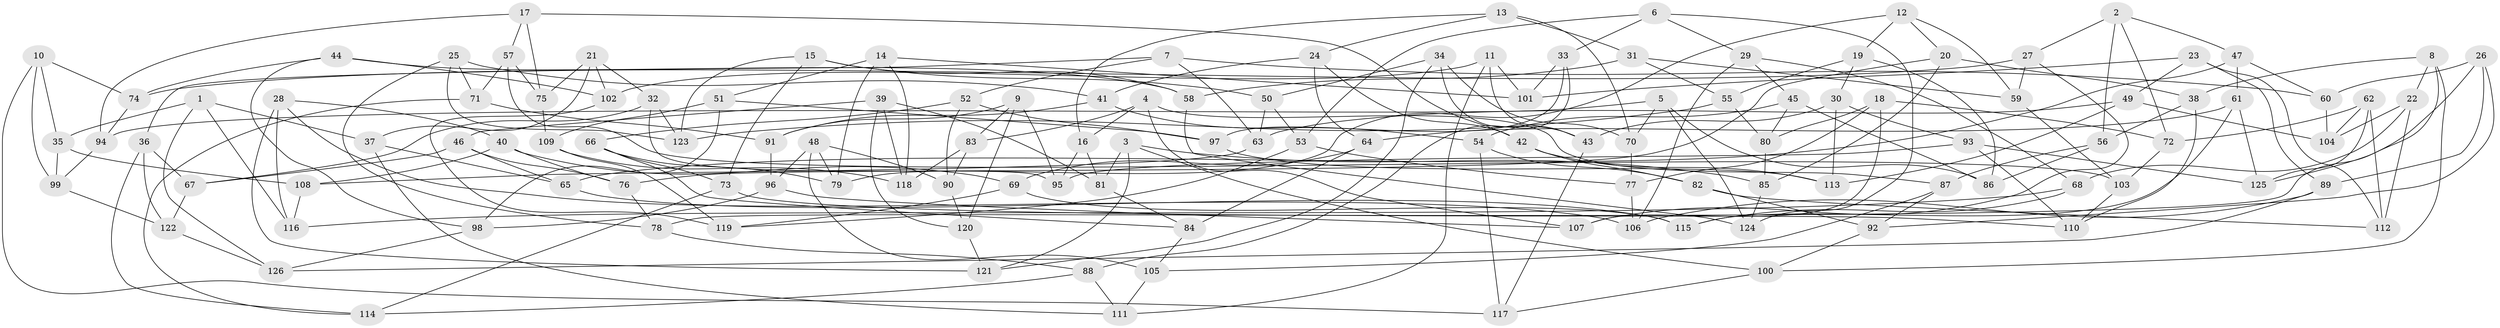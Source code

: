 // coarse degree distribution, {4: 0.358974358974359, 6: 0.5128205128205128, 5: 0.10256410256410256, 3: 0.02564102564102564}
// Generated by graph-tools (version 1.1) at 2025/42/03/06/25 10:42:25]
// undirected, 126 vertices, 252 edges
graph export_dot {
graph [start="1"]
  node [color=gray90,style=filled];
  1;
  2;
  3;
  4;
  5;
  6;
  7;
  8;
  9;
  10;
  11;
  12;
  13;
  14;
  15;
  16;
  17;
  18;
  19;
  20;
  21;
  22;
  23;
  24;
  25;
  26;
  27;
  28;
  29;
  30;
  31;
  32;
  33;
  34;
  35;
  36;
  37;
  38;
  39;
  40;
  41;
  42;
  43;
  44;
  45;
  46;
  47;
  48;
  49;
  50;
  51;
  52;
  53;
  54;
  55;
  56;
  57;
  58;
  59;
  60;
  61;
  62;
  63;
  64;
  65;
  66;
  67;
  68;
  69;
  70;
  71;
  72;
  73;
  74;
  75;
  76;
  77;
  78;
  79;
  80;
  81;
  82;
  83;
  84;
  85;
  86;
  87;
  88;
  89;
  90;
  91;
  92;
  93;
  94;
  95;
  96;
  97;
  98;
  99;
  100;
  101;
  102;
  103;
  104;
  105;
  106;
  107;
  108;
  109;
  110;
  111;
  112;
  113;
  114;
  115;
  116;
  117;
  118;
  119;
  120;
  121;
  122;
  123;
  124;
  125;
  126;
  1 -- 35;
  1 -- 116;
  1 -- 37;
  1 -- 126;
  2 -- 27;
  2 -- 56;
  2 -- 47;
  2 -- 72;
  3 -- 100;
  3 -- 81;
  3 -- 85;
  3 -- 121;
  4 -- 16;
  4 -- 87;
  4 -- 107;
  4 -- 83;
  5 -- 124;
  5 -- 94;
  5 -- 70;
  5 -- 86;
  6 -- 124;
  6 -- 33;
  6 -- 29;
  6 -- 53;
  7 -- 63;
  7 -- 36;
  7 -- 60;
  7 -- 52;
  8 -- 38;
  8 -- 100;
  8 -- 22;
  8 -- 78;
  9 -- 91;
  9 -- 83;
  9 -- 95;
  9 -- 120;
  10 -- 99;
  10 -- 74;
  10 -- 117;
  10 -- 35;
  11 -- 101;
  11 -- 111;
  11 -- 43;
  11 -- 102;
  12 -- 19;
  12 -- 20;
  12 -- 79;
  12 -- 59;
  13 -- 16;
  13 -- 31;
  13 -- 70;
  13 -- 24;
  14 -- 79;
  14 -- 118;
  14 -- 51;
  14 -- 101;
  15 -- 73;
  15 -- 123;
  15 -- 50;
  15 -- 58;
  16 -- 95;
  16 -- 81;
  17 -- 57;
  17 -- 94;
  17 -- 42;
  17 -- 75;
  18 -- 107;
  18 -- 72;
  18 -- 80;
  18 -- 77;
  19 -- 86;
  19 -- 55;
  19 -- 30;
  20 -- 38;
  20 -- 76;
  20 -- 85;
  21 -- 32;
  21 -- 102;
  21 -- 37;
  21 -- 75;
  22 -- 104;
  22 -- 68;
  22 -- 112;
  23 -- 89;
  23 -- 49;
  23 -- 112;
  23 -- 101;
  24 -- 64;
  24 -- 41;
  24 -- 42;
  25 -- 41;
  25 -- 71;
  25 -- 123;
  25 -- 78;
  26 -- 89;
  26 -- 92;
  26 -- 125;
  26 -- 60;
  27 -- 74;
  27 -- 59;
  27 -- 107;
  28 -- 106;
  28 -- 116;
  28 -- 40;
  28 -- 121;
  29 -- 106;
  29 -- 68;
  29 -- 45;
  30 -- 43;
  30 -- 93;
  30 -- 113;
  31 -- 59;
  31 -- 58;
  31 -- 55;
  32 -- 95;
  32 -- 123;
  32 -- 67;
  33 -- 101;
  33 -- 88;
  33 -- 97;
  34 -- 43;
  34 -- 70;
  34 -- 50;
  34 -- 121;
  35 -- 99;
  35 -- 108;
  36 -- 114;
  36 -- 122;
  36 -- 67;
  37 -- 111;
  37 -- 65;
  38 -- 56;
  38 -- 110;
  39 -- 81;
  39 -- 120;
  39 -- 46;
  39 -- 118;
  40 -- 76;
  40 -- 69;
  40 -- 108;
  41 -- 54;
  41 -- 91;
  42 -- 82;
  42 -- 113;
  43 -- 117;
  44 -- 102;
  44 -- 98;
  44 -- 58;
  44 -- 74;
  45 -- 86;
  45 -- 80;
  45 -- 54;
  46 -- 76;
  46 -- 65;
  46 -- 67;
  47 -- 65;
  47 -- 61;
  47 -- 60;
  48 -- 90;
  48 -- 105;
  48 -- 96;
  48 -- 79;
  49 -- 63;
  49 -- 104;
  49 -- 113;
  50 -- 63;
  50 -- 53;
  51 -- 98;
  51 -- 109;
  51 -- 97;
  52 -- 97;
  52 -- 90;
  52 -- 66;
  53 -- 77;
  53 -- 119;
  54 -- 117;
  54 -- 82;
  55 -- 123;
  55 -- 80;
  56 -- 87;
  56 -- 86;
  57 -- 71;
  57 -- 103;
  57 -- 75;
  58 -- 124;
  59 -- 103;
  60 -- 104;
  61 -- 115;
  61 -- 64;
  61 -- 125;
  62 -- 125;
  62 -- 112;
  62 -- 104;
  62 -- 72;
  63 -- 108;
  64 -- 69;
  64 -- 84;
  65 -- 115;
  66 -- 84;
  66 -- 79;
  66 -- 73;
  67 -- 122;
  68 -- 115;
  68 -- 116;
  69 -- 115;
  69 -- 119;
  70 -- 77;
  71 -- 91;
  71 -- 114;
  72 -- 103;
  73 -- 114;
  73 -- 110;
  74 -- 94;
  75 -- 109;
  76 -- 78;
  77 -- 106;
  78 -- 88;
  80 -- 85;
  81 -- 84;
  82 -- 92;
  82 -- 112;
  83 -- 118;
  83 -- 90;
  84 -- 105;
  85 -- 124;
  87 -- 92;
  87 -- 105;
  88 -- 111;
  88 -- 114;
  89 -- 126;
  89 -- 106;
  90 -- 120;
  91 -- 96;
  92 -- 100;
  93 -- 110;
  93 -- 125;
  93 -- 95;
  94 -- 99;
  96 -- 98;
  96 -- 107;
  97 -- 113;
  98 -- 126;
  99 -- 122;
  100 -- 117;
  102 -- 119;
  103 -- 110;
  105 -- 111;
  108 -- 116;
  109 -- 119;
  109 -- 118;
  120 -- 121;
  122 -- 126;
}

